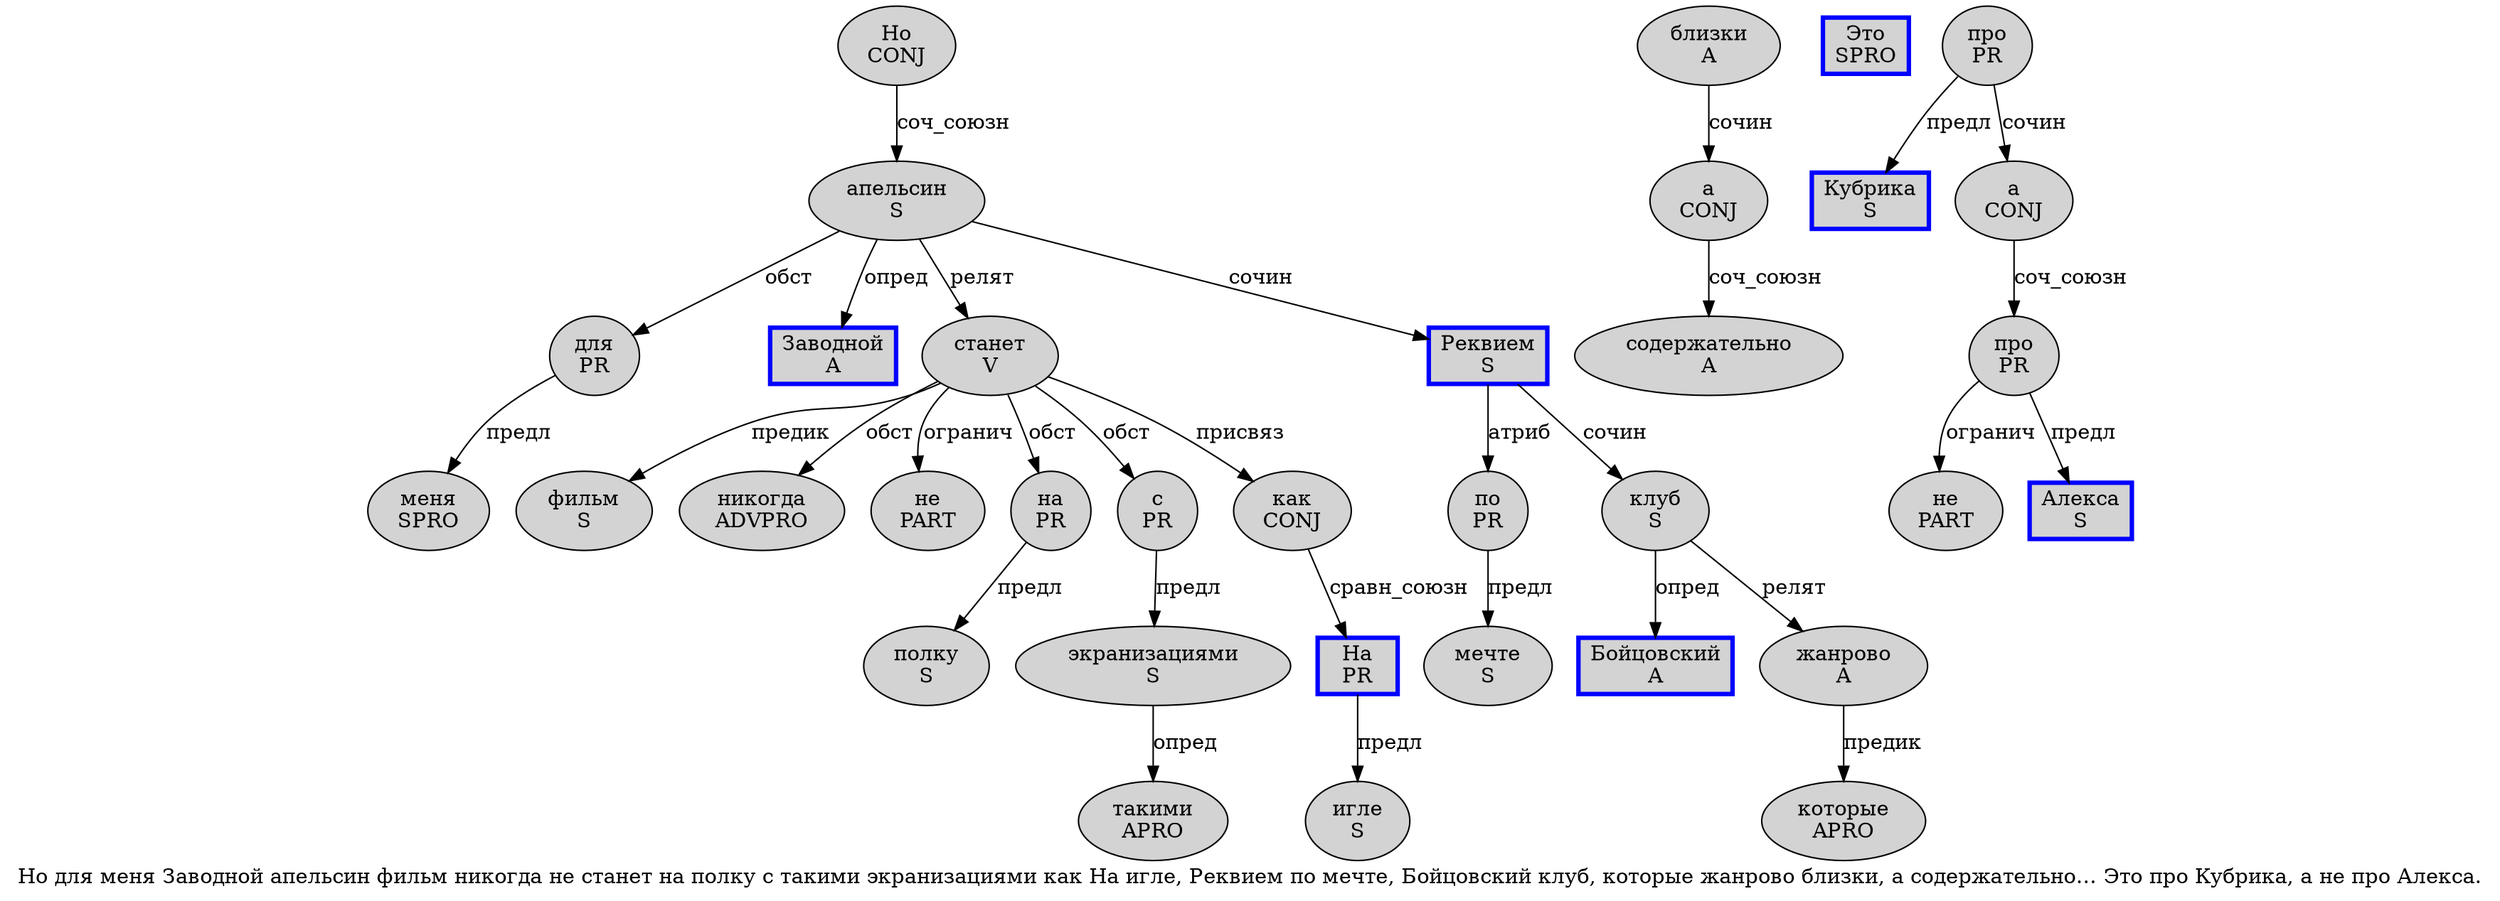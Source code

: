 digraph SENTENCE_3928 {
	graph [label="Но для меня Заводной апельсин фильм никогда не станет на полку с такими экранизациями как На игле, Реквием по мечте, Бойцовский клуб, которые жанрово близки, а содержательно… Это про Кубрика, а не про Алекса."]
	node [style=filled]
		0 [label="Но
CONJ" color="" fillcolor=lightgray penwidth=1 shape=ellipse]
		1 [label="для
PR" color="" fillcolor=lightgray penwidth=1 shape=ellipse]
		2 [label="меня
SPRO" color="" fillcolor=lightgray penwidth=1 shape=ellipse]
		3 [label="Заводной
A" color=blue fillcolor=lightgray penwidth=3 shape=box]
		4 [label="апельсин
S" color="" fillcolor=lightgray penwidth=1 shape=ellipse]
		5 [label="фильм
S" color="" fillcolor=lightgray penwidth=1 shape=ellipse]
		6 [label="никогда
ADVPRO" color="" fillcolor=lightgray penwidth=1 shape=ellipse]
		7 [label="не
PART" color="" fillcolor=lightgray penwidth=1 shape=ellipse]
		8 [label="станет
V" color="" fillcolor=lightgray penwidth=1 shape=ellipse]
		9 [label="на
PR" color="" fillcolor=lightgray penwidth=1 shape=ellipse]
		10 [label="полку
S" color="" fillcolor=lightgray penwidth=1 shape=ellipse]
		11 [label="с
PR" color="" fillcolor=lightgray penwidth=1 shape=ellipse]
		12 [label="такими
APRO" color="" fillcolor=lightgray penwidth=1 shape=ellipse]
		13 [label="экранизациями
S" color="" fillcolor=lightgray penwidth=1 shape=ellipse]
		14 [label="как
CONJ" color="" fillcolor=lightgray penwidth=1 shape=ellipse]
		15 [label="На
PR" color=blue fillcolor=lightgray penwidth=3 shape=box]
		16 [label="игле
S" color="" fillcolor=lightgray penwidth=1 shape=ellipse]
		18 [label="Реквием
S" color=blue fillcolor=lightgray penwidth=3 shape=box]
		19 [label="по
PR" color="" fillcolor=lightgray penwidth=1 shape=ellipse]
		20 [label="мечте
S" color="" fillcolor=lightgray penwidth=1 shape=ellipse]
		22 [label="Бойцовский
A" color=blue fillcolor=lightgray penwidth=3 shape=box]
		23 [label="клуб
S" color="" fillcolor=lightgray penwidth=1 shape=ellipse]
		25 [label="которые
APRO" color="" fillcolor=lightgray penwidth=1 shape=ellipse]
		26 [label="жанрово
A" color="" fillcolor=lightgray penwidth=1 shape=ellipse]
		27 [label="близки
A" color="" fillcolor=lightgray penwidth=1 shape=ellipse]
		29 [label="а
CONJ" color="" fillcolor=lightgray penwidth=1 shape=ellipse]
		30 [label="содержательно
A" color="" fillcolor=lightgray penwidth=1 shape=ellipse]
		32 [label="Это
SPRO" color=blue fillcolor=lightgray penwidth=3 shape=box]
		33 [label="про
PR" color="" fillcolor=lightgray penwidth=1 shape=ellipse]
		34 [label="Кубрика
S" color=blue fillcolor=lightgray penwidth=3 shape=box]
		36 [label="а
CONJ" color="" fillcolor=lightgray penwidth=1 shape=ellipse]
		37 [label="не
PART" color="" fillcolor=lightgray penwidth=1 shape=ellipse]
		38 [label="про
PR" color="" fillcolor=lightgray penwidth=1 shape=ellipse]
		39 [label="Алекса
S" color=blue fillcolor=lightgray penwidth=3 shape=box]
			29 -> 30 [label="соч_союзн"]
			23 -> 22 [label="опред"]
			23 -> 26 [label="релят"]
			33 -> 34 [label="предл"]
			33 -> 36 [label="сочин"]
			9 -> 10 [label="предл"]
			13 -> 12 [label="опред"]
			8 -> 5 [label="предик"]
			8 -> 6 [label="обст"]
			8 -> 7 [label="огранич"]
			8 -> 9 [label="обст"]
			8 -> 11 [label="обст"]
			8 -> 14 [label="присвяз"]
			26 -> 25 [label="предик"]
			11 -> 13 [label="предл"]
			14 -> 15 [label="сравн_союзн"]
			15 -> 16 [label="предл"]
			0 -> 4 [label="соч_союзн"]
			36 -> 38 [label="соч_союзн"]
			27 -> 29 [label="сочин"]
			18 -> 19 [label="атриб"]
			18 -> 23 [label="сочин"]
			38 -> 37 [label="огранич"]
			38 -> 39 [label="предл"]
			1 -> 2 [label="предл"]
			19 -> 20 [label="предл"]
			4 -> 1 [label="обст"]
			4 -> 3 [label="опред"]
			4 -> 8 [label="релят"]
			4 -> 18 [label="сочин"]
}